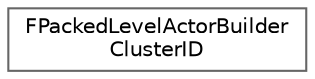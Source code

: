 digraph "Graphical Class Hierarchy"
{
 // INTERACTIVE_SVG=YES
 // LATEX_PDF_SIZE
  bgcolor="transparent";
  edge [fontname=Helvetica,fontsize=10,labelfontname=Helvetica,labelfontsize=10];
  node [fontname=Helvetica,fontsize=10,shape=box,height=0.2,width=0.4];
  rankdir="LR";
  Node0 [id="Node000000",label="FPackedLevelActorBuilder\lClusterID",height=0.2,width=0.4,color="grey40", fillcolor="white", style="filled",URL="$d2/df0/classFPackedLevelActorBuilderClusterID.html",tooltip=" "];
}
